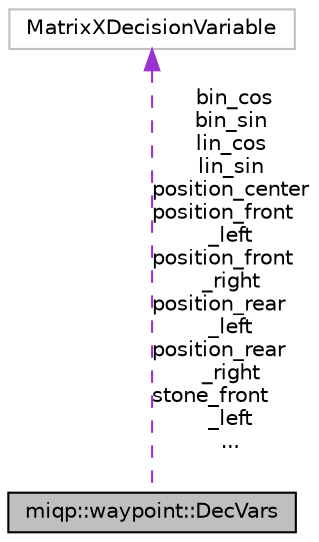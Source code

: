digraph "miqp::waypoint::DecVars"
{
 // LATEX_PDF_SIZE
  edge [fontname="Helvetica",fontsize="10",labelfontname="Helvetica",labelfontsize="10"];
  node [fontname="Helvetica",fontsize="10",shape=record];
  Node1 [label="miqp::waypoint::DecVars",height=0.2,width=0.4,color="black", fillcolor="grey75", style="filled", fontcolor="black",tooltip=" "];
  Node2 -> Node1 [dir="back",color="darkorchid3",fontsize="10",style="dashed",label=" bin_cos\nbin_sin\nlin_cos\nlin_sin\nposition_center\nposition_front\l_left\nposition_front\l_right\nposition_rear\l_left\nposition_rear\l_right\nstone_front\l_left\n..." ,fontname="Helvetica"];
  Node2 [label="MatrixXDecisionVariable",height=0.2,width=0.4,color="grey75", fillcolor="white", style="filled",tooltip=" "];
}
